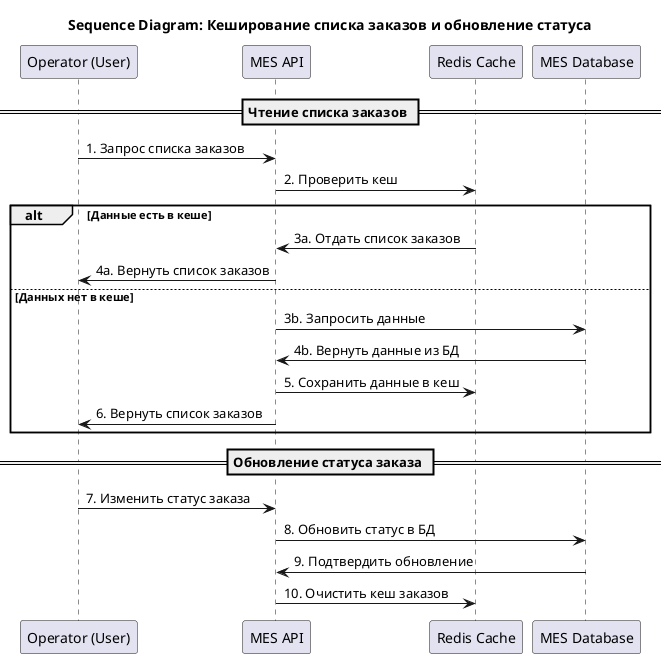@startuml
title Sequence Diagram: Кеширование списка заказов и обновление статуса

participant "Operator (User)" as User
participant "MES API" as API
participant "Redis Cache" as Cache
participant "MES Database" as DB

== Чтение списка заказов ==
User -> API: 1. Запрос списка заказов
API -> Cache: 2. Проверить кеш

alt Данные есть в кеше
    Cache -> API: 3a. Отдать список заказов
    API -> User: 4a. Вернуть список заказов
else Данных нет в кеше
    API -> DB: 3b. Запросить данные
    DB -> API: 4b. Вернуть данные из БД
    API -> Cache: 5. Сохранить данные в кеш
    API -> User: 6. Вернуть список заказов
end

== Обновление статуса заказа ==
User -> API: 7. Изменить статус заказа
API -> DB: 8. Обновить статус в БД
DB -> API: 9. Подтвердить обновление
API -> Cache: 10. Очистить кеш заказов

@enduml
